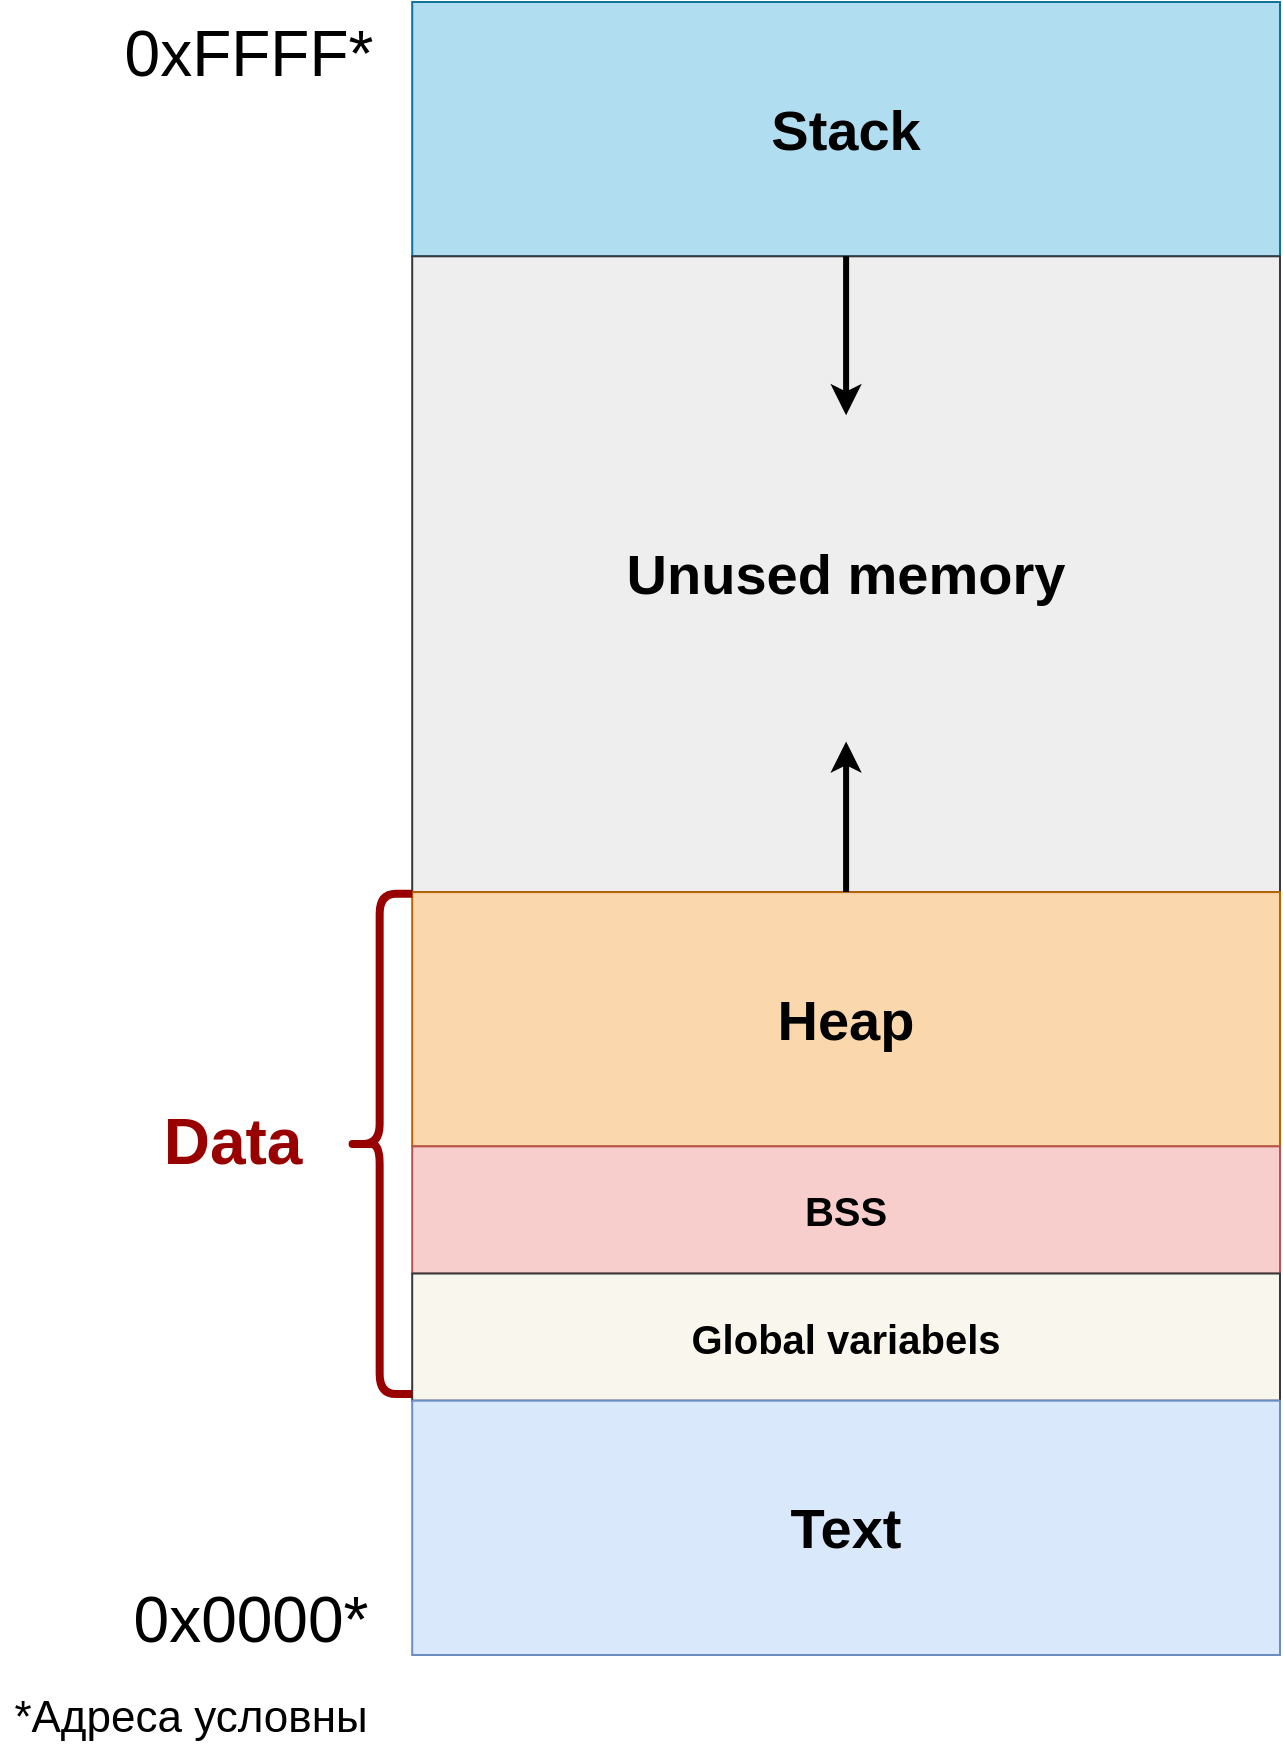 <mxfile version="13.1.3" type="device" pages="6"><diagram id="IEUTWEUS3u74JPkcjYcx" name="Proc_Struct"><mxGraphModel dx="1038" dy="557" grid="1" gridSize="10" guides="1" tooltips="1" connect="1" arrows="1" fold="1" page="1" pageScale="1" pageWidth="1600" pageHeight="900" math="0" shadow="0"><root><mxCell id="L4ErDAX-FSIVE0LlmaR4-0"/><mxCell id="L4ErDAX-FSIVE0LlmaR4-1" parent="L4ErDAX-FSIVE0LlmaR4-0"/><mxCell id="LCsxlWs72aKtTAhVfvoV-19" value="" style="group" parent="L4ErDAX-FSIVE0LlmaR4-1" vertex="1" connectable="0"><mxGeometry x="480" y="15" width="640" height="870" as="geometry"/></mxCell><mxCell id="LCsxlWs72aKtTAhVfvoV-18" value="" style="group" parent="LCsxlWs72aKtTAhVfvoV-19" vertex="1" connectable="0"><mxGeometry width="640" height="870" as="geometry"/></mxCell><mxCell id="LCsxlWs72aKtTAhVfvoV-17" value="" style="group" parent="LCsxlWs72aKtTAhVfvoV-18" vertex="1" connectable="0"><mxGeometry width="640" height="870" as="geometry"/></mxCell><mxCell id="LCsxlWs72aKtTAhVfvoV-16" value="" style="group" parent="LCsxlWs72aKtTAhVfvoV-17" vertex="1" connectable="0"><mxGeometry width="640" height="870" as="geometry"/></mxCell><mxCell id="LCsxlWs72aKtTAhVfvoV-0" value="" style="group;strokeWidth=12;" parent="LCsxlWs72aKtTAhVfvoV-16" vertex="1" connectable="0"><mxGeometry x="206.102" width="433.898" height="826.5" as="geometry"/></mxCell><mxCell id="LCsxlWs72aKtTAhVfvoV-1" value="" style="group" parent="LCsxlWs72aKtTAhVfvoV-0" vertex="1" connectable="0"><mxGeometry width="433.898" height="826.5" as="geometry"/></mxCell><mxCell id="LCsxlWs72aKtTAhVfvoV-2" value="" style="group" parent="LCsxlWs72aKtTAhVfvoV-1" vertex="1" connectable="0"><mxGeometry width="433.898" height="826.5" as="geometry"/></mxCell><mxCell id="LCsxlWs72aKtTAhVfvoV-3" value="&lt;font size=&quot;1&quot;&gt;&lt;b&gt;&lt;font style=&quot;font-size: 28px&quot;&gt;Stack&lt;/font&gt;&lt;/b&gt;&lt;/font&gt;" style="rounded=0;whiteSpace=wrap;html=1;comic=0;fillColor=#b1ddf0;strokeColor=#10739e;" parent="LCsxlWs72aKtTAhVfvoV-2" vertex="1"><mxGeometry width="433.898" height="127.154" as="geometry"/></mxCell><mxCell id="LCsxlWs72aKtTAhVfvoV-4" value="&lt;b&gt;&lt;font style=&quot;font-size: 28px&quot;&gt;Unused memory&lt;/font&gt;&lt;/b&gt;" style="rounded=0;whiteSpace=wrap;html=1;comic=0;glass=0;shadow=0;fillColor=#eeeeee;strokeColor=#36393d;" parent="LCsxlWs72aKtTAhVfvoV-2" vertex="1"><mxGeometry y="127.154" width="433.898" height="317.885" as="geometry"/></mxCell><mxCell id="LCsxlWs72aKtTAhVfvoV-5" value="&lt;b&gt;&lt;font style=&quot;font-size: 28px&quot;&gt;Heap&lt;/font&gt;&lt;/b&gt;" style="rounded=0;whiteSpace=wrap;html=1;comic=0;fillColor=#fad7ac;strokeColor=#b46504;" parent="LCsxlWs72aKtTAhVfvoV-2" vertex="1"><mxGeometry y="445.038" width="433.898" height="127.154" as="geometry"/></mxCell><mxCell id="LCsxlWs72aKtTAhVfvoV-6" value="&lt;font style=&quot;font-size: 20px&quot;&gt;&lt;b&gt;BSS&lt;/b&gt;&lt;/font&gt;" style="rounded=0;whiteSpace=wrap;html=1;comic=0;fillColor=#f8cecc;strokeColor=#b85450;" parent="LCsxlWs72aKtTAhVfvoV-2" vertex="1"><mxGeometry y="572.192" width="433.898" height="63.577" as="geometry"/></mxCell><mxCell id="LCsxlWs72aKtTAhVfvoV-7" value="&lt;font style=&quot;font-size: 20px&quot;&gt;&lt;b&gt;Global variabels&lt;br&gt;&lt;/b&gt;&lt;/font&gt;" style="rounded=0;whiteSpace=wrap;html=1;comic=0;fillColor=#f9f7ed;strokeColor=#36393d;" parent="LCsxlWs72aKtTAhVfvoV-2" vertex="1"><mxGeometry y="635.769" width="433.898" height="63.577" as="geometry"/></mxCell><mxCell id="LCsxlWs72aKtTAhVfvoV-8" value="&lt;font style=&quot;font-size: 28px&quot;&gt;&lt;b&gt;Text&lt;/b&gt;&lt;/font&gt;" style="rounded=0;whiteSpace=wrap;html=1;comic=0;fillColor=#dae8fc;strokeColor=#6c8ebf;" parent="LCsxlWs72aKtTAhVfvoV-2" vertex="1"><mxGeometry y="699.346" width="433.898" height="127.154" as="geometry"/></mxCell><mxCell id="LCsxlWs72aKtTAhVfvoV-9" value="" style="endArrow=classic;html=1;exitX=0.5;exitY=0;exitDx=0;exitDy=0;strokeWidth=3;" parent="LCsxlWs72aKtTAhVfvoV-2" source="LCsxlWs72aKtTAhVfvoV-5" edge="1"><mxGeometry width="50" height="50" relative="1" as="geometry"><mxPoint x="368.814" y="391.5" as="sourcePoint"/><mxPoint x="216.949" y="369.75" as="targetPoint"/></mxGeometry></mxCell><mxCell id="LCsxlWs72aKtTAhVfvoV-10" value="" style="endArrow=classic;html=1;exitX=0.5;exitY=0;exitDx=0;exitDy=0;strokeWidth=3;" parent="LCsxlWs72aKtTAhVfvoV-2" source="LCsxlWs72aKtTAhVfvoV-4" edge="1"><mxGeometry width="50" height="50" relative="1" as="geometry"><mxPoint x="216.494" y="260.163" as="sourcePoint"/><mxPoint x="216.949" y="206.625" as="targetPoint"/><Array as="points"><mxPoint x="216.949" y="195.75"/></Array></mxGeometry></mxCell><mxCell id="LCsxlWs72aKtTAhVfvoV-11" value="&lt;font style=&quot;font-size: 32px&quot;&gt;0xFFFF*&lt;/font&gt;" style="text;html=1;align=center;verticalAlign=middle;resizable=0;points=[];autosize=1;" parent="LCsxlWs72aKtTAhVfvoV-16" vertex="1"><mxGeometry x="54.237" y="10.875" width="140" height="30" as="geometry"/></mxCell><mxCell id="LCsxlWs72aKtTAhVfvoV-12" value="&lt;font style=&quot;font-size: 32px&quot;&gt;0x0000*&lt;/font&gt;" style="text;html=1;align=center;verticalAlign=middle;resizable=0;points=[];autosize=1;" parent="LCsxlWs72aKtTAhVfvoV-16" vertex="1"><mxGeometry x="59.661" y="793.875" width="130" height="30" as="geometry"/></mxCell><mxCell id="LCsxlWs72aKtTAhVfvoV-13" value="" style="shape=curlyBracket;whiteSpace=wrap;html=1;rounded=1;shadow=0;glass=0;comic=0;strokeWidth=4;fillColor=#FF0000;strokeColor=#990000;fontColor=#ffffff;" parent="LCsxlWs72aKtTAhVfvoV-16" vertex="1"><mxGeometry x="173.559" y="445.875" width="32.542" height="250.125" as="geometry"/></mxCell><mxCell id="LCsxlWs72aKtTAhVfvoV-14" value="&lt;b&gt;&lt;font style=&quot;font-size: 32px&quot; color=&quot;#990000&quot;&gt;Data&lt;/font&gt;&lt;/b&gt;" style="text;html=1;align=center;verticalAlign=middle;resizable=0;points=[];autosize=1;" parent="LCsxlWs72aKtTAhVfvoV-16" vertex="1"><mxGeometry x="75.932" y="554.625" width="80" height="30" as="geometry"/></mxCell><mxCell id="LCsxlWs72aKtTAhVfvoV-15" value="&lt;font style=&quot;font-size: 22px&quot;&gt;*Адреса условны&lt;/font&gt;" style="text;html=1;align=center;verticalAlign=middle;resizable=0;points=[];autosize=1;" parent="LCsxlWs72aKtTAhVfvoV-16" vertex="1"><mxGeometry y="848.25" width="190" height="20" as="geometry"/></mxCell></root></mxGraphModel></diagram><diagram id="0la8t0IXav5XP6OD0niW" name="Proc_Struct_txt"><mxGraphModel dx="1038" dy="1457" grid="1" gridSize="10" guides="1" tooltips="1" connect="1" arrows="1" fold="1" page="1" pageScale="1" pageWidth="1600" pageHeight="900" math="0" shadow="0"><root><mxCell id="ZPh0xteSMEVqt_4U6YJo-0"/><mxCell id="ZPh0xteSMEVqt_4U6YJo-1" parent="ZPh0xteSMEVqt_4U6YJo-0"/><mxCell id="ZPh0xteSMEVqt_4U6YJo-17" value="&lt;h1 style=&quot;font-size: 42px&quot;&gt;&lt;font style=&quot;font-size: 42px&quot;&gt;&lt;font style=&quot;font-size: 42px&quot; color=&quot;#007FFF&quot;&gt;Stack&lt;/font&gt;&lt;/font&gt;&lt;font style=&quot;font-size: 28px&quot;&gt;&lt;br&gt;&lt;/font&gt;&lt;/h1&gt;&lt;p style=&quot;font-size: 28px&quot;&gt;&lt;font style=&quot;font-size: 28px&quot;&gt;Временные данные – параметры функции, адрес возврата и локальные переменные&lt;br&gt;Растёт от старших адресов к младшим&lt;br&gt; (одна из популярнейших реализаций).&lt;/font&gt;&lt;/p&gt;" style="text;html=1;strokeColor=none;fillColor=none;spacing=5;spacingTop=-20;whiteSpace=wrap;overflow=hidden;rounded=0;shadow=0;glass=0;comic=0;" parent="ZPh0xteSMEVqt_4U6YJo-1" vertex="1"><mxGeometry x="840" y="-20" width="634" height="250" as="geometry"/></mxCell><mxCell id="ZPh0xteSMEVqt_4U6YJo-18" value="&lt;h1 style=&quot;font-size: 30px&quot;&gt;&lt;font style=&quot;font-size: 42px&quot;&gt;&lt;font color=&quot;#007FFF&quot;&gt;&lt;font color=&quot;#990000&quot;&gt;Сегмент данных – Data&lt;/font&gt;&lt;br&gt;&lt;/font&gt;&lt;/font&gt;&lt;/h1&gt;&lt;p style=&quot;font-size: 28px&quot;&gt;&lt;font style=&quot;font-size: 28px&quot;&gt;&lt;span style=&quot;background-color: rgb(255 , 181 , 112)&quot;&gt;Heap (куча)&lt;/span&gt; – динамически выделяемая под объекты память. Растёт противоположно стэку.&lt;br&gt;&lt;/font&gt;&lt;/p&gt;&lt;p style=&quot;font-size: 28px&quot;&gt;&lt;font style=&quot;font-size: 28px&quot;&gt;&lt;span style=&quot;background-color: rgb(248 , 206 , 204)&quot;&gt;BSS&lt;span style=&quot;background-color: transparent&quot;&gt; &lt;/span&gt;&lt;/span&gt;– глобальные переменные без инициализации.&lt;/font&gt;&lt;/p&gt;&lt;p style=&quot;font-size: 28px&quot;&gt;&lt;font style=&quot;font-size: 28px&quot;&gt;&lt;font style=&quot;font-size: 28px&quot;&gt;&lt;span style=&quot;background-color: rgb(255 , 242 , 204)&quot;&gt;Global variables&lt;/span&gt; – инициализированные глобальные переменные.&lt;/font&gt;&lt;br&gt;&lt;/font&gt;&lt;/p&gt;" style="text;html=1;strokeColor=none;fillColor=none;spacing=5;spacingTop=-20;whiteSpace=wrap;overflow=hidden;rounded=0;shadow=0;glass=0;comic=0;" parent="ZPh0xteSMEVqt_4U6YJo-1" vertex="1"><mxGeometry x="840" y="230" width="634" height="360" as="geometry"/></mxCell><mxCell id="ZPh0xteSMEVqt_4U6YJo-19" value="&lt;h1 style=&quot;font-size: 30px&quot;&gt;&lt;font style=&quot;font-size: 42px&quot;&gt;&lt;font color=&quot;#007FFF&quot;&gt;&lt;font color=&quot;#7EA6E0&quot;&gt;Сегмент кода – Text&lt;/font&gt;&lt;/font&gt;&lt;/font&gt;&lt;/h1&gt;&lt;div style=&quot;font-size: 28px&quot;&gt;Инструкции для процессора, а также: &lt;i&gt;Состояние регистров, состояние программного счетчика, режим работы процессора, незавершенные операции ввода-вывода, информация о выполненных системных вызовах.&lt;/i&gt;&lt;/div&gt;" style="text;html=1;strokeColor=none;fillColor=none;spacing=5;spacingTop=-20;whiteSpace=wrap;overflow=hidden;rounded=0;shadow=0;glass=0;comic=0;" parent="ZPh0xteSMEVqt_4U6YJo-1" vertex="1"><mxGeometry x="840" y="590" width="634" height="290" as="geometry"/></mxCell><mxCell id="ZHAzV7pqM6iLPy3uvgxW-1" value="" style="group" parent="ZPh0xteSMEVqt_4U6YJo-1" vertex="1" connectable="0"><mxGeometry x="10" y="30" width="700.004" height="870" as="geometry"/></mxCell><mxCell id="ZHAzV7pqM6iLPy3uvgxW-0" value="" style="group" parent="ZHAzV7pqM6iLPy3uvgxW-1" vertex="1" connectable="0"><mxGeometry y="-10" width="700" height="880" as="geometry"/></mxCell><mxCell id="ZPh0xteSMEVqt_4U6YJo-2" value="" style="group;strokeWidth=12;" parent="ZHAzV7pqM6iLPy3uvgxW-0" vertex="1" connectable="0"><mxGeometry x="225.423" width="474.577" height="836.0" as="geometry"/></mxCell><mxCell id="ZPh0xteSMEVqt_4U6YJo-3" value="" style="group" parent="ZPh0xteSMEVqt_4U6YJo-2" vertex="1" connectable="0"><mxGeometry width="474.577" height="836.0" as="geometry"/></mxCell><mxCell id="ZPh0xteSMEVqt_4U6YJo-4" value="" style="group" parent="ZPh0xteSMEVqt_4U6YJo-3" vertex="1" connectable="0"><mxGeometry width="474.577" height="836.0" as="geometry"/></mxCell><mxCell id="ZPh0xteSMEVqt_4U6YJo-5" value="&lt;font size=&quot;1&quot;&gt;&lt;b&gt;&lt;font style=&quot;font-size: 28px&quot;&gt;Stack&lt;/font&gt;&lt;/b&gt;&lt;/font&gt;" style="rounded=0;whiteSpace=wrap;html=1;comic=0;fillColor=#b1ddf0;strokeColor=#10739e;" parent="ZPh0xteSMEVqt_4U6YJo-4" vertex="1"><mxGeometry width="474.577" height="128.611" as="geometry"/></mxCell><mxCell id="ZPh0xteSMEVqt_4U6YJo-6" value="&lt;b&gt;&lt;font style=&quot;font-size: 28px&quot;&gt;Unused memory&lt;/font&gt;&lt;/b&gt;" style="rounded=0;whiteSpace=wrap;html=1;comic=0;glass=0;shadow=0;fillColor=#eeeeee;strokeColor=#36393d;" parent="ZPh0xteSMEVqt_4U6YJo-4" vertex="1"><mxGeometry y="128.615" width="474.574" height="321.538" as="geometry"/></mxCell><mxCell id="ZPh0xteSMEVqt_4U6YJo-7" value="&lt;b&gt;&lt;font style=&quot;font-size: 28px&quot;&gt;Heap&lt;/font&gt;&lt;/b&gt;" style="rounded=0;whiteSpace=wrap;html=1;comic=0;fillColor=#fad7ac;strokeColor=#b46504;" parent="ZPh0xteSMEVqt_4U6YJo-4" vertex="1"><mxGeometry y="450.154" width="474.574" height="128.615" as="geometry"/></mxCell><mxCell id="ZPh0xteSMEVqt_4U6YJo-8" value="&lt;font style=&quot;font-size: 20px&quot;&gt;&lt;b&gt;BSS&lt;/b&gt;&lt;/font&gt;" style="rounded=0;whiteSpace=wrap;html=1;comic=0;fillColor=#f8cecc;strokeColor=#b85450;" parent="ZPh0xteSMEVqt_4U6YJo-4" vertex="1"><mxGeometry y="578.769" width="474.574" height="64.308" as="geometry"/></mxCell><mxCell id="ZPh0xteSMEVqt_4U6YJo-9" value="&lt;font style=&quot;font-size: 20px&quot;&gt;&lt;b&gt;Global variabels&lt;br&gt;&lt;/b&gt;&lt;/font&gt;" style="rounded=0;whiteSpace=wrap;html=1;comic=0;fillColor=#f9f7ed;strokeColor=#36393d;" parent="ZPh0xteSMEVqt_4U6YJo-4" vertex="1"><mxGeometry y="643.077" width="474.574" height="64.308" as="geometry"/></mxCell><mxCell id="ZPh0xteSMEVqt_4U6YJo-10" value="&lt;font style=&quot;font-size: 28px&quot;&gt;&lt;b&gt;Text&lt;/b&gt;&lt;/font&gt;" style="rounded=0;whiteSpace=wrap;html=1;comic=0;fillColor=#dae8fc;strokeColor=#6c8ebf;" parent="ZPh0xteSMEVqt_4U6YJo-4" vertex="1"><mxGeometry y="707.385" width="474.574" height="128.615" as="geometry"/></mxCell><mxCell id="ZPh0xteSMEVqt_4U6YJo-11" value="" style="endArrow=classic;html=1;exitX=0.5;exitY=0;exitDx=0;exitDy=0;strokeWidth=3;" parent="ZPh0xteSMEVqt_4U6YJo-4" source="ZPh0xteSMEVqt_4U6YJo-7" edge="1"><mxGeometry width="50" height="50" relative="1" as="geometry"><mxPoint x="403.388" y="396.0" as="sourcePoint"/><mxPoint x="237.287" y="374.0" as="targetPoint"/></mxGeometry></mxCell><mxCell id="ZPh0xteSMEVqt_4U6YJo-12" value="" style="endArrow=classic;html=1;exitX=0.5;exitY=0;exitDx=0;exitDy=0;strokeWidth=3;" parent="ZPh0xteSMEVqt_4U6YJo-4" source="ZPh0xteSMEVqt_4U6YJo-6" edge="1"><mxGeometry width="50" height="50" relative="1" as="geometry"><mxPoint x="236.789" y="263.154" as="sourcePoint"/><mxPoint x="237.287" y="209.0" as="targetPoint"/><Array as="points"><mxPoint x="237.287" y="198.0"/></Array></mxGeometry></mxCell><mxCell id="ZPh0xteSMEVqt_4U6YJo-13" value="&lt;font style=&quot;font-size: 32px&quot;&gt;0xFFFF*&lt;/font&gt;" style="text;html=1;align=center;verticalAlign=middle;resizable=0;points=[];autosize=1;" parent="ZHAzV7pqM6iLPy3uvgxW-0" vertex="1"><mxGeometry x="59.322" y="11" width="140" height="30" as="geometry"/></mxCell><mxCell id="ZPh0xteSMEVqt_4U6YJo-14" value="&lt;font style=&quot;font-size: 32px&quot;&gt;0x0000*&lt;/font&gt;" style="text;html=1;align=center;verticalAlign=middle;resizable=0;points=[];autosize=1;" parent="ZHAzV7pqM6iLPy3uvgxW-0" vertex="1"><mxGeometry x="65.254" y="803.0" width="130" height="30" as="geometry"/></mxCell><mxCell id="ZPh0xteSMEVqt_4U6YJo-15" value="" style="shape=curlyBracket;whiteSpace=wrap;html=1;rounded=1;shadow=0;glass=0;comic=0;strokeWidth=4;fillColor=#FF0000;strokeColor=#990000;fontColor=#ffffff;" parent="ZHAzV7pqM6iLPy3uvgxW-0" vertex="1"><mxGeometry x="189.829" y="451.0" width="35.593" height="253.0" as="geometry"/></mxCell><mxCell id="ZPh0xteSMEVqt_4U6YJo-16" value="&lt;b&gt;&lt;font style=&quot;font-size: 32px&quot; color=&quot;#990000&quot;&gt;Data&lt;/font&gt;&lt;/b&gt;" style="text;html=1;align=center;verticalAlign=middle;resizable=0;points=[];autosize=1;" parent="ZHAzV7pqM6iLPy3uvgxW-0" vertex="1"><mxGeometry x="83.05" y="561" width="80" height="30" as="geometry"/></mxCell><mxCell id="ZPh0xteSMEVqt_4U6YJo-20" value="&lt;font style=&quot;font-size: 22px&quot;&gt;*Адреса условны&lt;/font&gt;" style="text;html=1;align=center;verticalAlign=middle;resizable=0;points=[];autosize=1;" parent="ZHAzV7pqM6iLPy3uvgxW-0" vertex="1"><mxGeometry x="3.49" y="843.982" width="190" height="20" as="geometry"/></mxCell></root></mxGraphModel></diagram><diagram id="VJAB9GEw36IEjsJosQkZ" name="Conditions_no_color"><mxGraphModel dx="1483" dy="790" grid="1" gridSize="10" guides="1" tooltips="1" connect="1" arrows="1" fold="1" page="1" pageScale="1" pageWidth="1600" pageHeight="900" math="0" shadow="0"><root><mxCell id="9VYmVeMTYJmPkVb0GXHv-0"/><mxCell id="9VYmVeMTYJmPkVb0GXHv-1" parent="9VYmVeMTYJmPkVb0GXHv-0"/><mxCell id="9VYmVeMTYJmPkVb0GXHv-9" style="edgeStyle=orthogonalEdgeStyle;rounded=0;orthogonalLoop=1;jettySize=auto;html=1;exitX=1;exitY=0.5;exitDx=0;exitDy=0;entryX=0.5;entryY=0;entryDx=0;entryDy=0;curved=1;strokeWidth=3;" edge="1" parent="9VYmVeMTYJmPkVb0GXHv-1" source="9VYmVeMTYJmPkVb0GXHv-2" target="9VYmVeMTYJmPkVb0GXHv-3"><mxGeometry relative="1" as="geometry"/></mxCell><mxCell id="9VYmVeMTYJmPkVb0GXHv-2" value="&lt;font style=&quot;font-size: 32px&quot;&gt;Новый&lt;/font&gt;" style="ellipse;whiteSpace=wrap;html=1;" vertex="1" parent="9VYmVeMTYJmPkVb0GXHv-1"><mxGeometry x="240" y="160" width="230" height="120" as="geometry"/></mxCell><mxCell id="9VYmVeMTYJmPkVb0GXHv-10" style="edgeStyle=orthogonalEdgeStyle;curved=1;rounded=0;orthogonalLoop=1;jettySize=auto;html=1;exitX=1;exitY=0;exitDx=0;exitDy=0;strokeWidth=3;" edge="1" parent="9VYmVeMTYJmPkVb0GXHv-1" source="9VYmVeMTYJmPkVb0GXHv-3" target="9VYmVeMTYJmPkVb0GXHv-4"><mxGeometry relative="1" as="geometry"><Array as="points"><mxPoint x="686" y="310"/><mxPoint x="870" y="310"/></Array></mxGeometry></mxCell><mxCell id="9VYmVeMTYJmPkVb0GXHv-3" value="&lt;font style=&quot;font-size: 32px&quot;&gt;Готов&lt;/font&gt;" style="ellipse;whiteSpace=wrap;html=1;" vertex="1" parent="9VYmVeMTYJmPkVb0GXHv-1"><mxGeometry x="490" y="320" width="230" height="120" as="geometry"/></mxCell><mxCell id="9VYmVeMTYJmPkVb0GXHv-12" style="edgeStyle=orthogonalEdgeStyle;curved=1;rounded=0;orthogonalLoop=1;jettySize=auto;html=1;exitX=0;exitY=1;exitDx=0;exitDy=0;strokeWidth=3;entryX=0.871;entryY=0.86;entryDx=0;entryDy=0;entryPerimeter=0;" edge="1" parent="9VYmVeMTYJmPkVb0GXHv-1" source="9VYmVeMTYJmPkVb0GXHv-4" target="9VYmVeMTYJmPkVb0GXHv-3"><mxGeometry relative="1" as="geometry"><mxPoint x="687" y="430" as="targetPoint"/><Array as="points"><mxPoint x="884" y="450"/><mxPoint x="690" y="450"/><mxPoint x="690" y="423"/></Array></mxGeometry></mxCell><mxCell id="9VYmVeMTYJmPkVb0GXHv-14" style="edgeStyle=orthogonalEdgeStyle;curved=1;rounded=0;orthogonalLoop=1;jettySize=auto;html=1;exitX=0.5;exitY=1;exitDx=0;exitDy=0;entryX=1;entryY=0.5;entryDx=0;entryDy=0;strokeWidth=3;" edge="1" parent="9VYmVeMTYJmPkVb0GXHv-1" source="9VYmVeMTYJmPkVb0GXHv-4" target="9VYmVeMTYJmPkVb0GXHv-5"><mxGeometry relative="1" as="geometry"/></mxCell><mxCell id="9VYmVeMTYJmPkVb0GXHv-19" style="edgeStyle=orthogonalEdgeStyle;curved=1;rounded=0;orthogonalLoop=1;jettySize=auto;html=1;exitX=0.5;exitY=0;exitDx=0;exitDy=0;entryX=0;entryY=0.5;entryDx=0;entryDy=0;strokeColor=#000000;strokeWidth=3;" edge="1" parent="9VYmVeMTYJmPkVb0GXHv-1" source="9VYmVeMTYJmPkVb0GXHv-4" target="9VYmVeMTYJmPkVb0GXHv-6"><mxGeometry relative="1" as="geometry"/></mxCell><mxCell id="9VYmVeMTYJmPkVb0GXHv-4" value="&lt;font style=&quot;font-size: 32px&quot;&gt;Исполняется&lt;/font&gt;" style="ellipse;whiteSpace=wrap;html=1;" vertex="1" parent="9VYmVeMTYJmPkVb0GXHv-1"><mxGeometry x="850" y="320" width="230" height="120" as="geometry"/></mxCell><mxCell id="9VYmVeMTYJmPkVb0GXHv-15" style="edgeStyle=orthogonalEdgeStyle;curved=1;rounded=0;orthogonalLoop=1;jettySize=auto;html=1;exitX=0;exitY=0.5;exitDx=0;exitDy=0;entryX=0.5;entryY=1;entryDx=0;entryDy=0;strokeWidth=3;" edge="1" parent="9VYmVeMTYJmPkVb0GXHv-1" source="9VYmVeMTYJmPkVb0GXHv-5" target="9VYmVeMTYJmPkVb0GXHv-3"><mxGeometry relative="1" as="geometry"><Array as="points"><mxPoint x="605" y="580"/></Array></mxGeometry></mxCell><mxCell id="9VYmVeMTYJmPkVb0GXHv-5" value="&lt;font style=&quot;font-size: 32px&quot;&gt;Ждёт&lt;/font&gt;" style="ellipse;whiteSpace=wrap;html=1;" vertex="1" parent="9VYmVeMTYJmPkVb0GXHv-1"><mxGeometry x="660" y="520" width="230" height="120" as="geometry"/></mxCell><mxCell id="9VYmVeMTYJmPkVb0GXHv-6" value="&lt;font style=&quot;font-size: 32px&quot;&gt;Завершен&lt;/font&gt;" style="ellipse;whiteSpace=wrap;html=1;" vertex="1" parent="9VYmVeMTYJmPkVb0GXHv-1"><mxGeometry x="1080" y="150" width="230" height="120" as="geometry"/></mxCell><mxCell id="9VYmVeMTYJmPkVb0GXHv-11" value="&lt;font style=&quot;font-size: 20px&quot;&gt;Диспетчеризация (планировка)&lt;/font&gt;" style="text;html=1;strokeColor=none;fillColor=none;align=center;verticalAlign=middle;whiteSpace=wrap;rounded=0;" vertex="1" parent="9VYmVeMTYJmPkVb0GXHv-1"><mxGeometry x="600" y="270" width="360" height="40" as="geometry"/></mxCell><mxCell id="9VYmVeMTYJmPkVb0GXHv-13" value="&lt;font style=&quot;font-size: 20px&quot;&gt;Прерывание&lt;/font&gt;" style="text;html=1;strokeColor=none;fillColor=none;align=center;verticalAlign=middle;whiteSpace=wrap;rounded=0;" vertex="1" parent="9VYmVeMTYJmPkVb0GXHv-1"><mxGeometry x="600" y="440" width="360" height="40" as="geometry"/></mxCell><mxCell id="9VYmVeMTYJmPkVb0GXHv-16" value="&lt;font style=&quot;font-size: 20px&quot;&gt;Ожидание ввода-вывода или наступления события&lt;br&gt;&lt;/font&gt;" style="text;html=1;strokeColor=none;fillColor=none;align=center;verticalAlign=middle;whiteSpace=wrap;rounded=0;" vertex="1" parent="9VYmVeMTYJmPkVb0GXHv-1"><mxGeometry x="920" y="500" width="380" height="50" as="geometry"/></mxCell><mxCell id="9VYmVeMTYJmPkVb0GXHv-17" value="&lt;font style=&quot;font-size: 20px&quot;&gt;Завершение ввода-вывода или наступление события&lt;br&gt;&lt;/font&gt;" style="text;html=1;strokeColor=none;fillColor=none;align=center;verticalAlign=middle;whiteSpace=wrap;rounded=0;" vertex="1" parent="9VYmVeMTYJmPkVb0GXHv-1"><mxGeometry x="260" y="500" width="380" height="50" as="geometry"/></mxCell><mxCell id="9VYmVeMTYJmPkVb0GXHv-20" value="&lt;font style=&quot;font-size: 20px&quot;&gt;Допущен к исполнению&lt;br&gt;&lt;/font&gt;" style="text;html=1;strokeColor=none;fillColor=none;align=center;verticalAlign=middle;whiteSpace=wrap;rounded=0;" vertex="1" parent="9VYmVeMTYJmPkVb0GXHv-1"><mxGeometry x="480" y="180" width="310" height="40" as="geometry"/></mxCell><mxCell id="9VYmVeMTYJmPkVb0GXHv-21" value="&lt;font style=&quot;font-size: 20px&quot;&gt;Завершение&lt;/font&gt;" style="text;html=1;strokeColor=none;fillColor=none;align=center;verticalAlign=middle;whiteSpace=wrap;rounded=0;" vertex="1" parent="9VYmVeMTYJmPkVb0GXHv-1"><mxGeometry x="820" y="180" width="310" height="40" as="geometry"/></mxCell></root></mxGraphModel></diagram><diagram name="Conditions_colored" id="z3OHVe-MLTM_nf-yxohx"><mxGraphModel dx="1038" dy="553" grid="1" gridSize="10" guides="1" tooltips="1" connect="1" arrows="1" fold="1" page="1" pageScale="1" pageWidth="1600" pageHeight="900" math="0" shadow="0"><root><mxCell id="RMGYaycTjmFoAiSOoq_e-0"/><mxCell id="RMGYaycTjmFoAiSOoq_e-1" parent="RMGYaycTjmFoAiSOoq_e-0"/><mxCell id="RMGYaycTjmFoAiSOoq_e-2" style="edgeStyle=orthogonalEdgeStyle;rounded=0;orthogonalLoop=1;jettySize=auto;html=1;exitX=1;exitY=0.5;exitDx=0;exitDy=0;entryX=0.5;entryY=0;entryDx=0;entryDy=0;curved=1;strokeWidth=3;strokeColor=#94D94E;" parent="RMGYaycTjmFoAiSOoq_e-1" source="RMGYaycTjmFoAiSOoq_e-3" target="RMGYaycTjmFoAiSOoq_e-5" edge="1"><mxGeometry relative="1" as="geometry"/></mxCell><mxCell id="RMGYaycTjmFoAiSOoq_e-3" value="&lt;font style=&quot;font-size: 32px&quot;&gt;Новый&lt;/font&gt;" style="ellipse;whiteSpace=wrap;html=1;" parent="RMGYaycTjmFoAiSOoq_e-1" vertex="1"><mxGeometry x="240" y="160" width="230" height="120" as="geometry"/></mxCell><mxCell id="RMGYaycTjmFoAiSOoq_e-4" style="edgeStyle=orthogonalEdgeStyle;curved=1;rounded=0;orthogonalLoop=1;jettySize=auto;html=1;exitX=1;exitY=0;exitDx=0;exitDy=0;strokeWidth=3;fillColor=#cdeb8b;strokeColor=#00CC00;" parent="RMGYaycTjmFoAiSOoq_e-1" source="RMGYaycTjmFoAiSOoq_e-5" target="RMGYaycTjmFoAiSOoq_e-9" edge="1"><mxGeometry relative="1" as="geometry"><Array as="points"><mxPoint x="686" y="310"/><mxPoint x="870" y="310"/></Array></mxGeometry></mxCell><mxCell id="RMGYaycTjmFoAiSOoq_e-5" value="&lt;font style=&quot;font-size: 32px&quot;&gt;Готов&lt;/font&gt;" style="ellipse;whiteSpace=wrap;html=1;fillColor=#FFFF88;strokeColor=#36393d;" parent="RMGYaycTjmFoAiSOoq_e-1" vertex="1"><mxGeometry x="490" y="320" width="230" height="120" as="geometry"/></mxCell><mxCell id="RMGYaycTjmFoAiSOoq_e-6" style="edgeStyle=orthogonalEdgeStyle;curved=1;rounded=0;orthogonalLoop=1;jettySize=auto;html=1;exitX=0;exitY=1;exitDx=0;exitDy=0;strokeWidth=3;entryX=0.871;entryY=0.86;entryDx=0;entryDy=0;entryPerimeter=0;" parent="RMGYaycTjmFoAiSOoq_e-1" source="RMGYaycTjmFoAiSOoq_e-9" target="RMGYaycTjmFoAiSOoq_e-5" edge="1"><mxGeometry relative="1" as="geometry"><mxPoint x="687" y="430" as="targetPoint"/><Array as="points"><mxPoint x="884" y="450"/><mxPoint x="690" y="450"/><mxPoint x="690" y="423"/></Array></mxGeometry></mxCell><mxCell id="RMGYaycTjmFoAiSOoq_e-7" style="edgeStyle=orthogonalEdgeStyle;curved=1;rounded=0;orthogonalLoop=1;jettySize=auto;html=1;exitX=0.5;exitY=1;exitDx=0;exitDy=0;entryX=1;entryY=0.5;entryDx=0;entryDy=0;strokeWidth=3;strokeColor=#3333FF;" parent="RMGYaycTjmFoAiSOoq_e-1" source="RMGYaycTjmFoAiSOoq_e-9" target="RMGYaycTjmFoAiSOoq_e-11" edge="1"><mxGeometry relative="1" as="geometry"/></mxCell><mxCell id="RMGYaycTjmFoAiSOoq_e-8" style="edgeStyle=orthogonalEdgeStyle;curved=1;rounded=0;orthogonalLoop=1;jettySize=auto;html=1;exitX=0.5;exitY=0;exitDx=0;exitDy=0;entryX=0;entryY=0.5;entryDx=0;entryDy=0;strokeColor=#FF3333;strokeWidth=3;" parent="RMGYaycTjmFoAiSOoq_e-1" source="RMGYaycTjmFoAiSOoq_e-9" target="RMGYaycTjmFoAiSOoq_e-12" edge="1"><mxGeometry relative="1" as="geometry"/></mxCell><mxCell id="RMGYaycTjmFoAiSOoq_e-9" value="&lt;font style=&quot;font-size: 32px&quot;&gt;Исполняется&lt;/font&gt;" style="ellipse;whiteSpace=wrap;html=1;fillColor=#cdeb8b;strokeColor=#36393d;" parent="RMGYaycTjmFoAiSOoq_e-1" vertex="1"><mxGeometry x="850" y="320" width="230" height="120" as="geometry"/></mxCell><mxCell id="RMGYaycTjmFoAiSOoq_e-10" style="edgeStyle=orthogonalEdgeStyle;curved=1;rounded=0;orthogonalLoop=1;jettySize=auto;html=1;exitX=0;exitY=0.5;exitDx=0;exitDy=0;entryX=0.5;entryY=1;entryDx=0;entryDy=0;strokeWidth=3;strokeColor=#307CFF;" parent="RMGYaycTjmFoAiSOoq_e-1" source="RMGYaycTjmFoAiSOoq_e-11" target="RMGYaycTjmFoAiSOoq_e-5" edge="1"><mxGeometry relative="1" as="geometry"><Array as="points"><mxPoint x="605" y="580"/></Array></mxGeometry></mxCell><mxCell id="RMGYaycTjmFoAiSOoq_e-11" value="&lt;font style=&quot;font-size: 32px&quot;&gt;Ждёт&lt;/font&gt;" style="ellipse;whiteSpace=wrap;html=1;fillColor=#7EA6E0;strokeColor=#36393d;" parent="RMGYaycTjmFoAiSOoq_e-1" vertex="1"><mxGeometry x="660" y="520" width="230" height="120" as="geometry"/></mxCell><mxCell id="RMGYaycTjmFoAiSOoq_e-12" value="&lt;font style=&quot;font-size: 32px&quot;&gt;Завершен&lt;/font&gt;" style="ellipse;whiteSpace=wrap;html=1;fillColor=#ffcccc;strokeColor=#36393d;" parent="RMGYaycTjmFoAiSOoq_e-1" vertex="1"><mxGeometry x="1080" y="150" width="230" height="120" as="geometry"/></mxCell><mxCell id="RMGYaycTjmFoAiSOoq_e-13" value="&lt;font style=&quot;font-size: 20px&quot; color=&quot;#00AB00&quot;&gt;Диспетчеризация (планировка)&lt;/font&gt;" style="text;html=1;align=center;verticalAlign=middle;whiteSpace=wrap;rounded=0;" parent="RMGYaycTjmFoAiSOoq_e-1" vertex="1"><mxGeometry x="600" y="270" width="360" height="40" as="geometry"/></mxCell><mxCell id="RMGYaycTjmFoAiSOoq_e-14" value="&lt;font style=&quot;font-size: 20px&quot;&gt;Прерывание&lt;/font&gt;" style="text;html=1;strokeColor=none;fillColor=none;align=center;verticalAlign=middle;whiteSpace=wrap;rounded=0;" parent="RMGYaycTjmFoAiSOoq_e-1" vertex="1"><mxGeometry x="600" y="440" width="360" height="40" as="geometry"/></mxCell><mxCell id="RMGYaycTjmFoAiSOoq_e-15" value="&lt;font style=&quot;font-size: 20px&quot; color=&quot;#3333FF&quot;&gt;Ожидание ввода-вывода или наступления события&lt;br&gt;&lt;/font&gt;" style="text;html=1;strokeColor=none;fillColor=none;align=center;verticalAlign=middle;whiteSpace=wrap;rounded=0;" parent="RMGYaycTjmFoAiSOoq_e-1" vertex="1"><mxGeometry x="920" y="500" width="380" height="50" as="geometry"/></mxCell><mxCell id="RMGYaycTjmFoAiSOoq_e-16" value="&lt;font style=&quot;font-size: 20px&quot; color=&quot;#307CFF&quot;&gt;Завершение ввода-вывода или наступление события&lt;br&gt;&lt;/font&gt;" style="text;html=1;strokeColor=none;fillColor=none;align=center;verticalAlign=middle;whiteSpace=wrap;rounded=0;" parent="RMGYaycTjmFoAiSOoq_e-1" vertex="1"><mxGeometry x="260" y="500" width="380" height="50" as="geometry"/></mxCell><mxCell id="RMGYaycTjmFoAiSOoq_e-17" value="&lt;font color=&quot;#94D94E&quot;&gt;&lt;span style=&quot;background-color: transparent&quot;&gt;&lt;font style=&quot;font-size: 20px&quot;&gt;Допущен к исполнению&lt;br&gt;&lt;/font&gt;&lt;/span&gt;&lt;/font&gt;" style="text;html=1;align=center;verticalAlign=middle;whiteSpace=wrap;rounded=0;fillColor=none;strokeColor=none;gradientColor=none;" parent="RMGYaycTjmFoAiSOoq_e-1" vertex="1"><mxGeometry x="480" y="180" width="310" height="40" as="geometry"/></mxCell><mxCell id="RMGYaycTjmFoAiSOoq_e-18" value="&lt;font style=&quot;font-size: 20px&quot; color=&quot;#FF3333&quot;&gt;Завершение&lt;/font&gt;" style="text;html=1;strokeColor=none;fillColor=none;align=center;verticalAlign=middle;whiteSpace=wrap;rounded=0;" parent="RMGYaycTjmFoAiSOoq_e-1" vertex="1"><mxGeometry x="820" y="180" width="310" height="40" as="geometry"/></mxCell></root></mxGraphModel></diagram><diagram id="QaMGZHtms7RsK-D9QuVS" name="Critical_Section"><mxGraphModel dx="1038" dy="553" grid="1" gridSize="10" guides="1" tooltips="1" connect="1" arrows="1" fold="1" page="1" pageScale="1" pageWidth="1600" pageHeight="900" math="0" shadow="0"><root><mxCell id="KF4pHVS8zMu0yj3hJzt1-0"/><mxCell id="KF4pHVS8zMu0yj3hJzt1-1" parent="KF4pHVS8zMu0yj3hJzt1-0"/><mxCell id="KF4pHVS8zMu0yj3hJzt1-29" value="" style="rounded=0;whiteSpace=wrap;html=1;fillColor=#6d8764;opacity=50;strokeColor=#3A5431;fontColor=#ffffff;" parent="KF4pHVS8zMu0yj3hJzt1-1" vertex="1"><mxGeometry x="130" y="40" width="1350" height="845" as="geometry"/></mxCell><mxCell id="KF4pHVS8zMu0yj3hJzt1-27" value="" style="rounded=0;whiteSpace=wrap;html=1;fillColor=#76608a;strokeColor=#432D57;fontColor=#ffffff;" parent="KF4pHVS8zMu0yj3hJzt1-1" vertex="1"><mxGeometry x="210" y="90" width="1180" height="740" as="geometry"/></mxCell><mxCell id="KF4pHVS8zMu0yj3hJzt1-2" value="&lt;font style=&quot;font-size: 48px&quot;&gt;Общий ресурс&lt;br&gt;&lt;/font&gt;" style="rounded=0;whiteSpace=wrap;html=1;" parent="KF4pHVS8zMu0yj3hJzt1-1" vertex="1"><mxGeometry x="610" y="338" width="340" height="325" as="geometry"/></mxCell><mxCell id="KF4pHVS8zMu0yj3hJzt1-3" value="" style="rounded=1;whiteSpace=wrap;html=1;" parent="KF4pHVS8zMu0yj3hJzt1-1" vertex="1"><mxGeometry x="270" y="200" width="260" height="550" as="geometry"/></mxCell><mxCell id="KF4pHVS8zMu0yj3hJzt1-4" value="" style="rounded=1;whiteSpace=wrap;html=1;" parent="KF4pHVS8zMu0yj3hJzt1-1" vertex="1"><mxGeometry x="1030" y="200" width="260" height="550" as="geometry"/></mxCell><mxCell id="KF4pHVS8zMu0yj3hJzt1-5" value="&lt;font style=&quot;font-size: 48px&quot;&gt;Поток 1&lt;br&gt;&lt;/font&gt;" style="text;html=1;strokeColor=none;fillColor=none;align=center;verticalAlign=middle;whiteSpace=wrap;rounded=0;" parent="KF4pHVS8zMu0yj3hJzt1-1" vertex="1"><mxGeometry x="290" y="200" width="220" height="140" as="geometry"/></mxCell><mxCell id="KF4pHVS8zMu0yj3hJzt1-13" value="&lt;font style=&quot;font-size: 48px&quot;&gt;Поток 2&lt;br&gt;&lt;/font&gt;" style="text;html=1;strokeColor=none;fillColor=none;align=center;verticalAlign=middle;whiteSpace=wrap;rounded=0;" parent="KF4pHVS8zMu0yj3hJzt1-1" vertex="1"><mxGeometry x="1050" y="200" width="220" height="140" as="geometry"/></mxCell><mxCell id="KF4pHVS8zMu0yj3hJzt1-22" style="edgeStyle=orthogonalEdgeStyle;rounded=0;orthogonalLoop=1;jettySize=auto;html=1;exitX=1;exitY=0.5;exitDx=0;exitDy=0;entryX=-0.002;entryY=0.114;entryDx=0;entryDy=0;entryPerimeter=0;strokeWidth=8;fillColor=#f8cecc;strokeColor=#FF3333;" parent="KF4pHVS8zMu0yj3hJzt1-1" source="KF4pHVS8zMu0yj3hJzt1-14" target="KF4pHVS8zMu0yj3hJzt1-2" edge="1"><mxGeometry relative="1" as="geometry"/></mxCell><mxCell id="KF4pHVS8zMu0yj3hJzt1-14" value="&lt;font style=&quot;font-size: 32px&quot;&gt;Критическая секция&lt;br&gt;&lt;/font&gt;" style="rounded=1;whiteSpace=wrap;html=1;fillColor=#f8cecc;strokeColor=#b85450;" parent="KF4pHVS8zMu0yj3hJzt1-1" vertex="1"><mxGeometry x="270" y="330" width="260" height="90" as="geometry"/></mxCell><mxCell id="KF4pHVS8zMu0yj3hJzt1-25" style="edgeStyle=orthogonalEdgeStyle;rounded=0;orthogonalLoop=1;jettySize=auto;html=1;exitX=0;exitY=0.5;exitDx=0;exitDy=0;strokeColor=#FF3333;strokeWidth=8;" parent="KF4pHVS8zMu0yj3hJzt1-1" source="KF4pHVS8zMu0yj3hJzt1-15" edge="1"><mxGeometry relative="1" as="geometry"><mxPoint x="950" y="476" as="targetPoint"/><Array as="points"><mxPoint x="1030" y="476"/><mxPoint x="990" y="476"/></Array></mxGeometry></mxCell><mxCell id="KF4pHVS8zMu0yj3hJzt1-15" value="&lt;font style=&quot;font-size: 32px&quot;&gt;Критическая секция&lt;br&gt;&lt;/font&gt;" style="rounded=1;whiteSpace=wrap;html=1;fillColor=#f8cecc;strokeColor=#b85450;" parent="KF4pHVS8zMu0yj3hJzt1-1" vertex="1"><mxGeometry x="1030" y="430" width="260" height="90" as="geometry"/></mxCell><mxCell id="KF4pHVS8zMu0yj3hJzt1-24" style="edgeStyle=orthogonalEdgeStyle;rounded=0;orthogonalLoop=1;jettySize=auto;html=1;exitX=1;exitY=0.5;exitDx=0;exitDy=0;strokeColor=#FF3333;strokeWidth=8;" parent="KF4pHVS8zMu0yj3hJzt1-1" source="KF4pHVS8zMu0yj3hJzt1-16" edge="1"><mxGeometry relative="1" as="geometry"><mxPoint x="610" y="606" as="targetPoint"/><Array as="points"><mxPoint x="530" y="606"/><mxPoint x="570" y="606"/></Array></mxGeometry></mxCell><mxCell id="KF4pHVS8zMu0yj3hJzt1-16" value="&lt;font style=&quot;font-size: 32px&quot;&gt;Критическая секция&lt;br&gt;&lt;/font&gt;" style="rounded=1;whiteSpace=wrap;html=1;fillColor=#f8cecc;strokeColor=#b85450;" parent="KF4pHVS8zMu0yj3hJzt1-1" vertex="1"><mxGeometry x="270" y="560" width="260" height="90" as="geometry"/></mxCell><mxCell id="KF4pHVS8zMu0yj3hJzt1-28" value="&lt;font style=&quot;font-size: 52px&quot;&gt;&lt;b&gt;Процесс&lt;/b&gt;&lt;/font&gt;" style="text;html=1;strokeColor=none;fillColor=none;align=center;verticalAlign=middle;whiteSpace=wrap;rounded=0;" parent="KF4pHVS8zMu0yj3hJzt1-1" vertex="1"><mxGeometry x="670" y="70" width="220" height="140" as="geometry"/></mxCell></root></mxGraphModel></diagram><diagram id="wM0D7uVgnjSzBALzFL0F" name="Deadlock"><mxGraphModel dx="1038" dy="553" grid="1" gridSize="10" guides="1" tooltips="1" connect="1" arrows="1" fold="1" page="1" pageScale="1" pageWidth="1600" pageHeight="900" math="0" shadow="0"><root><mxCell id="HT8TsKTpQ0ShBYYPM63l-0"/><mxCell id="HT8TsKTpQ0ShBYYPM63l-1" parent="HT8TsKTpQ0ShBYYPM63l-0"/><mxCell id="JMXo1YTSdnbXyLaS7U27-1" value="&lt;font style=&quot;font-size: 32px&quot;&gt;Ресурс А&lt;/font&gt;" style="rounded=0;whiteSpace=wrap;html=1;" parent="HT8TsKTpQ0ShBYYPM63l-1" vertex="1"><mxGeometry x="680" y="250" width="240" height="120" as="geometry"/></mxCell><mxCell id="Hp9lIPcMOX9EH_KXiaHY-1" value="" style="edgeStyle=orthogonalEdgeStyle;rounded=0;orthogonalLoop=1;jettySize=auto;html=1;" edge="1" parent="HT8TsKTpQ0ShBYYPM63l-1" source="JMXo1YTSdnbXyLaS7U27-2" target="Hp9lIPcMOX9EH_KXiaHY-0"><mxGeometry relative="1" as="geometry"/></mxCell><mxCell id="JMXo1YTSdnbXyLaS7U27-2" value="&lt;font style=&quot;font-size: 32px&quot;&gt;Ресурс B&lt;br&gt;&lt;/font&gt;" style="rounded=0;whiteSpace=wrap;html=1;" parent="HT8TsKTpQ0ShBYYPM63l-1" vertex="1"><mxGeometry x="680" y="530" width="240" height="120" as="geometry"/></mxCell><mxCell id="Hp9lIPcMOX9EH_KXiaHY-0" value="&lt;font style=&quot;font-size: 32px&quot;&gt;Ресурс B&lt;br&gt;&lt;/font&gt;" style="rounded=0;whiteSpace=wrap;html=1;" vertex="1" parent="HT8TsKTpQ0ShBYYPM63l-1"><mxGeometry x="680" y="330" width="240" height="120" as="geometry"/></mxCell><mxCell id="JMXo1YTSdnbXyLaS7U27-3" value="&lt;font style=&quot;font-size: 32px&quot;&gt;Поток 1&lt;/font&gt;" style="ellipse;whiteSpace=wrap;html=1;" parent="HT8TsKTpQ0ShBYYPM63l-1" vertex="1"><mxGeometry x="350" y="395" width="210" height="110" as="geometry"/></mxCell><mxCell id="JMXo1YTSdnbXyLaS7U27-5" value="" style="endArrow=classic;html=1;strokeWidth=5;fillColor=#f8cecc;strokeColor=#FF3333;gradientColor=#ea6b66;entryX=1;entryY=0;entryDx=0;entryDy=0;exitX=0;exitY=0.75;exitDx=0;exitDy=0;" parent="HT8TsKTpQ0ShBYYPM63l-1" source="JMXo1YTSdnbXyLaS7U27-1" target="JMXo1YTSdnbXyLaS7U27-3" edge="1"><mxGeometry width="50" height="50" relative="1" as="geometry"><mxPoint x="640" y="290" as="sourcePoint"/><mxPoint x="680" y="340" as="targetPoint"/><Array as="points"/></mxGeometry></mxCell><mxCell id="JMXo1YTSdnbXyLaS7U27-6" value="&lt;b&gt;&lt;font style=&quot;font-size: 32px&quot; color=&quot;#FF3333&quot;&gt;lock(A)&lt;/font&gt;&lt;/b&gt;" style="text;html=1;strokeColor=none;fillColor=none;align=center;verticalAlign=middle;whiteSpace=wrap;rounded=0;" parent="HT8TsKTpQ0ShBYYPM63l-1" vertex="1"><mxGeometry x="490" y="320" width="120" height="40" as="geometry"/></mxCell><mxCell id="JMXo1YTSdnbXyLaS7U27-7" value="" style="endArrow=classic;html=1;strokeWidth=5;exitX=1;exitY=1;exitDx=0;exitDy=0;fillColor=#f8cecc;strokeColor=#0000FF;gradientColor=#ea6b66;entryX=0;entryY=0.25;entryDx=0;entryDy=0;" parent="HT8TsKTpQ0ShBYYPM63l-1" source="JMXo1YTSdnbXyLaS7U27-3" target="JMXo1YTSdnbXyLaS7U27-2" edge="1"><mxGeometry width="50" height="50" relative="1" as="geometry"><mxPoint x="520.001" y="601.37" as="sourcePoint"/><mxPoint x="668.58" y="530" as="targetPoint"/><Array as="points"/></mxGeometry></mxCell><mxCell id="JMXo1YTSdnbXyLaS7U27-9" value="&lt;font style=&quot;font-size: 32px&quot;&gt;Поток 1&lt;/font&gt;" style="ellipse;whiteSpace=wrap;html=1;" parent="HT8TsKTpQ0ShBYYPM63l-1" vertex="1"><mxGeometry x="1060" y="395" width="210" height="110" as="geometry"/></mxCell><mxCell id="JMXo1YTSdnbXyLaS7U27-10" value="" style="endArrow=classic;html=1;strokeWidth=5;exitX=0;exitY=0;exitDx=0;exitDy=0;fillColor=#f8cecc;strokeColor=#0000FF;gradientColor=#ea6b66;entryX=1;entryY=0.75;entryDx=0;entryDy=0;" parent="HT8TsKTpQ0ShBYYPM63l-1" source="JMXo1YTSdnbXyLaS7U27-9" target="JMXo1YTSdnbXyLaS7U27-1" edge="1"><mxGeometry width="50" height="50" relative="1" as="geometry"><mxPoint x="859.998" y="389.999" as="sourcePoint"/><mxPoint x="1010.52" y="461.23" as="targetPoint"/><Array as="points"/></mxGeometry></mxCell><mxCell id="JMXo1YTSdnbXyLaS7U27-11" value="" style="endArrow=classic;html=1;strokeWidth=5;fillColor=#f8cecc;strokeColor=#FF3333;gradientColor=#ea6b66;entryX=0;entryY=1;entryDx=0;entryDy=0;exitX=1;exitY=0.25;exitDx=0;exitDy=0;" parent="HT8TsKTpQ0ShBYYPM63l-1" source="JMXo1YTSdnbXyLaS7U27-2" target="JMXo1YTSdnbXyLaS7U27-9" edge="1"><mxGeometry width="50" height="50" relative="1" as="geometry"><mxPoint x="1150.52" y="570" as="sourcePoint"/><mxPoint x="999.998" y="641.231" as="targetPoint"/><Array as="points"/></mxGeometry></mxCell><mxCell id="JMXo1YTSdnbXyLaS7U27-12" value="&lt;b&gt;&lt;font style=&quot;font-size: 32px&quot; color=&quot;#FF3333&quot;&gt;lock(B)&lt;/font&gt;&lt;/b&gt;" style="text;html=1;strokeColor=none;fillColor=none;align=center;verticalAlign=middle;whiteSpace=wrap;rounded=0;" parent="HT8TsKTpQ0ShBYYPM63l-1" vertex="1"><mxGeometry x="990" y="540" width="120" height="40" as="geometry"/></mxCell><mxCell id="JMXo1YTSdnbXyLaS7U27-15" value="" style="endArrow=none;html=1;strokeColor=#FF3333;strokeWidth=5;" parent="HT8TsKTpQ0ShBYYPM63l-1" edge="1"><mxGeometry width="50" height="50" relative="1" as="geometry"><mxPoint x="405" y="162.92" as="sourcePoint"/><mxPoint x="490" y="162.92" as="targetPoint"/></mxGeometry></mxCell><mxCell id="JMXo1YTSdnbXyLaS7U27-17" value="&lt;font style=&quot;font-size: 20px&quot;&gt;– заблокировал&lt;/font&gt;" style="text;html=1;strokeColor=none;fillColor=none;align=center;verticalAlign=middle;whiteSpace=wrap;rounded=0;" parent="HT8TsKTpQ0ShBYYPM63l-1" vertex="1"><mxGeometry x="480" y="150" width="180" height="20" as="geometry"/></mxCell><mxCell id="JMXo1YTSdnbXyLaS7U27-18" value="" style="endArrow=none;html=1;strokeColor=#0000FF;strokeWidth=5;" parent="HT8TsKTpQ0ShBYYPM63l-1" edge="1"><mxGeometry width="50" height="50" relative="1" as="geometry"><mxPoint x="405" y="202.92" as="sourcePoint"/><mxPoint x="490" y="202.92" as="targetPoint"/></mxGeometry></mxCell><mxCell id="JMXo1YTSdnbXyLaS7U27-19" value="&lt;font style=&quot;font-size: 20px&quot;&gt;– ожидает разблокировки&lt;br&gt;&lt;/font&gt;" style="text;html=1;strokeColor=none;fillColor=none;align=center;verticalAlign=middle;whiteSpace=wrap;rounded=0;" parent="HT8TsKTpQ0ShBYYPM63l-1" vertex="1"><mxGeometry x="480" y="190" width="270" height="20" as="geometry"/></mxCell></root></mxGraphModel></diagram></mxfile>